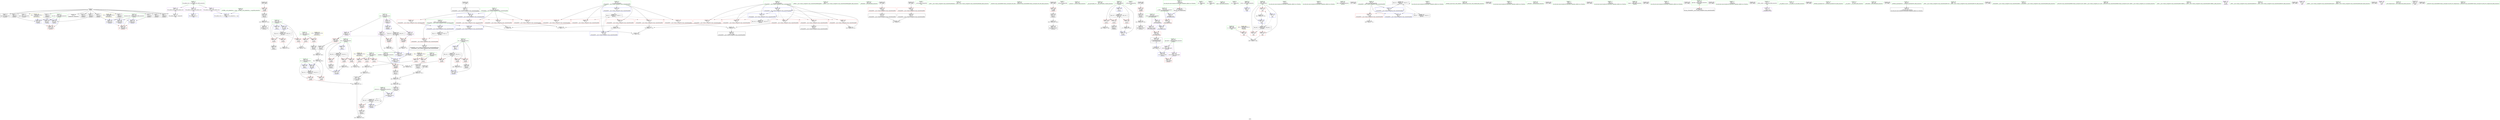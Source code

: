 digraph "SVFG" {
	label="SVFG";

	Node0x55d0d24e5df0 [shape=record,color=grey,label="{NodeID: 0\nNullPtr}"];
	Node0x55d0d24e5df0 -> Node0x55d0d250f800[style=solid];
	Node0x55d0d24e5df0 -> Node0x55d0d250f900[style=solid];
	Node0x55d0d24e5df0 -> Node0x55d0d250f9d0[style=solid];
	Node0x55d0d24e5df0 -> Node0x55d0d250faa0[style=solid];
	Node0x55d0d24e5df0 -> Node0x55d0d250fb70[style=solid];
	Node0x55d0d24e5df0 -> Node0x55d0d250fc40[style=solid];
	Node0x55d0d24e5df0 -> Node0x55d0d250fd10[style=solid];
	Node0x55d0d24e5df0 -> Node0x55d0d250fde0[style=solid];
	Node0x55d0d24e5df0 -> Node0x55d0d250feb0[style=solid];
	Node0x55d0d24e5df0 -> Node0x55d0d250ff80[style=solid];
	Node0x55d0d24e5df0 -> Node0x55d0d2510050[style=solid];
	Node0x55d0d24e5df0 -> Node0x55d0d2510120[style=solid];
	Node0x55d0d24e5df0 -> Node0x55d0d25163a0[style=solid];
	Node0x55d0d2551b60 [shape=record,color=black,label="{NodeID: 443\n199 = PHI()\n}"];
	Node0x55d0d2551b60 -> Node0x55d0d2515710[style=solid];
	Node0x55d0d25110c0 [shape=record,color=blue,label="{NodeID: 194\n147\<--211\ni4\<--inc15\n_Z5solvev\n}"];
	Node0x55d0d25110c0 -> Node0x55d0d252dea0[style=dashed];
	Node0x55d0d250e130 [shape=record,color=purple,label="{NodeID: 111\n436\<--16\nllvm.global_ctors_1\<--llvm.global_ctors\nGlob }"];
	Node0x55d0d250e130 -> Node0x55d0d25162a0[style=solid];
	Node0x55d0d250c400 [shape=record,color=green,label="{NodeID: 28\n58\<--59\n_ZNKSt7__cxx1112basic_stringIcSt11char_traitsIcESaIcEE6lengthEv\<--_ZNKSt7__cxx1112basic_stringIcSt11char_traitsIcESaIcEE6lengthEv_field_insensitive\n}"];
	Node0x55d0d251ee00 [shape=record,color=grey,label="{NodeID: 305\n238 = Binary(235, 237, )\n}"];
	Node0x55d0d251ee00 -> Node0x55d0d251ec80[style=solid];
	Node0x55d0d25142c0 [shape=record,color=red,label="{NodeID: 139\n194\<--131\n\<--k\n_Z5solvev\n}"];
	Node0x55d0d25142c0 -> Node0x55d0d2520600[style=solid];
	Node0x55d0d250ecf0 [shape=record,color=green,label="{NodeID: 56\n331\<--332\n_ZNSolsEd\<--_ZNSolsEd_field_insensitive\n}"];
	Node0x55d0d2515980 [shape=record,color=red,label="{NodeID: 167\n257\<--256\n\<--arrayidx39\n_Z5solvev\n}"];
	Node0x55d0d2515980 -> Node0x55d0d2520a80[style=solid];
	Node0x55d0d2510560 [shape=record,color=black,label="{NodeID: 84\n90\<--89\nconv7\<--\n_Z5checkNSt7__cxx1112basic_stringIcSt11char_traitsIcESaIcEEE\n}"];
	Node0x55d0d2510560 -> Node0x55d0d2520c00[style=solid];
	Node0x55d0d24e6790 [shape=record,color=green,label="{NodeID: 1\n7\<--1\n__dso_handle\<--dummyObj\nGlob }"];
	Node0x55d0d2551c90 [shape=record,color=black,label="{NodeID: 444\n225 = PHI(45, )\n}"];
	Node0x55d0d2551c90 -> Node0x55d0d2511330[style=solid];
	Node0x55d0d2511190 [shape=record,color=blue,label="{NodeID: 195\n143\<--215\nexn.slot\<--\n_Z5solvev\n}"];
	Node0x55d0d2511190 -> Node0x55d0d2514ae0[style=dashed];
	Node0x55d0d250e230 [shape=record,color=purple,label="{NodeID: 112\n437\<--16\nllvm.global_ctors_2\<--llvm.global_ctors\nGlob }"];
	Node0x55d0d250e230 -> Node0x55d0d25163a0[style=solid];
	Node0x55d0d250c500 [shape=record,color=green,label="{NodeID: 29\n87\<--88\n_ZNSt7__cxx1112basic_stringIcSt11char_traitsIcESaIcEEixEm\<--_ZNSt7__cxx1112basic_stringIcSt11char_traitsIcESaIcEEixEm_field_insensitive\n}"];
	Node0x55d0d251ef80 [shape=record,color=grey,label="{NodeID: 306\n235 = Binary(231, 232, )\n}"];
	Node0x55d0d251ef80 -> Node0x55d0d251ee00[style=solid];
	Node0x55d0d2514390 [shape=record,color=red,label="{NodeID: 140\n298\<--131\n\<--k\n_Z5solvev\n}"];
	Node0x55d0d2514390 -> Node0x55d0d250d9b0[style=solid];
	Node0x55d0d250edf0 [shape=record,color=green,label="{NodeID: 57\n335\<--336\n_ZStlsISt11char_traitsIcEERSt13basic_ostreamIcT_ES5_PKc\<--_ZStlsISt11char_traitsIcEERSt13basic_ostreamIcT_ES5_PKc_field_insensitive\n}"];
	Node0x55d0d2515a50 [shape=record,color=red,label="{NodeID: 168\n291\<--290\n\<--call50\n_Z5solvev\n}"];
	Node0x55d0d2515a50 -> Node0x55d0d250d740[style=solid];
	Node0x55d0d2510630 [shape=record,color=black,label="{NodeID: 85\n94\<--93\nconv9\<--add8\n_Z5checkNSt7__cxx1112basic_stringIcSt11char_traitsIcESaIcEEE\n}"];
	Node0x55d0d24e6460 [shape=record,color=green,label="{NodeID: 2\n8\<--1\n_ZSt3cin\<--dummyObj\nGlob }"];
	Node0x55d0d2551e60 [shape=record,color=black,label="{NodeID: 445\n232 = PHI()\n}"];
	Node0x55d0d2551e60 -> Node0x55d0d251ef80[style=solid];
	Node0x55d0d2511260 [shape=record,color=blue,label="{NodeID: 196\n145\<--217\nehselector.slot\<--\n_Z5solvev\n}"];
	Node0x55d0d2511260 -> Node0x55d0d2514bb0[style=dashed];
	Node0x55d0d250e330 [shape=record,color=purple,label="{NodeID: 113\n173\<--137\narrayidx\<--cnt\n_Z5solvev\n}"];
	Node0x55d0d250e330 -> Node0x55d0d2516cc0[style=solid];
	Node0x55d0d250c600 [shape=record,color=green,label="{NodeID: 30\n128\<--129\n_Z5solvev\<--_Z5solvev_field_insensitive\n}"];
	Node0x55d0d251f100 [shape=record,color=grey,label="{NodeID: 307\n306 = Binary(305, 63, )\n}"];
	Node0x55d0d251f100 -> Node0x55d0d2511cf0[style=solid];
	Node0x55d0d2514460 [shape=record,color=red,label="{NodeID: 141\n246\<--133\n\<--l\n_Z5solvev\n}"];
	Node0x55d0d2514460 -> Node0x55d0d2520900[style=solid];
	Node0x55d0d250eef0 [shape=record,color=green,label="{NodeID: 58\n357\<--358\n__gxx_personality_v0\<--__gxx_personality_v0_field_insensitive\n}"];
	Node0x55d0d252caa0 [shape=record,color=black,label="{NodeID: 335\nMR_18V_3 = PHI(MR_18V_4, MR_18V_2, )\npts\{140 \}\n}"];
	Node0x55d0d252caa0 -> Node0x55d0d2514870[style=dashed];
	Node0x55d0d252caa0 -> Node0x55d0d2514940[style=dashed];
	Node0x55d0d252caa0 -> Node0x55d0d2514a10[style=dashed];
	Node0x55d0d252caa0 -> Node0x55d0d2516d90[style=dashed];
	Node0x55d0d2515b20 [shape=record,color=red,label="{NodeID: 169\n296\<--295\n\<--arrayidx54\n_Z5solvev\n}"];
	Node0x55d0d2515b20 -> Node0x55d0d250d8e0[style=solid];
	Node0x55d0d2510700 [shape=record,color=black,label="{NodeID: 86\n97\<--96\nconv11\<--\n_Z5checkNSt7__cxx1112basic_stringIcSt11char_traitsIcESaIcEEE\n}"];
	Node0x55d0d2510700 -> Node0x55d0d2520c00[style=solid];
	Node0x55d0d24e64f0 [shape=record,color=green,label="{NodeID: 3\n9\<--1\n_ZSt4cout\<--dummyObj\nGlob }"];
	Node0x55d0d2551f30 [shape=record,color=black,label="{NodeID: 446\n251 = PHI()\n}"];
	Node0x55d0d2551f30 -> Node0x55d0d25158b0[style=solid];
	Node0x55d0d2511330 [shape=record,color=blue,label="{NodeID: 197\n151\<--225\nnakladka\<--call23\n_Z5solvev\n}"];
	Node0x55d0d2511330 -> Node0x55d0d2514ef0[style=dashed];
	Node0x55d0d250e400 [shape=record,color=purple,label="{NodeID: 114\n205\<--137\narrayidx12\<--cnt\n_Z5solvev\n}"];
	Node0x55d0d250e400 -> Node0x55d0d25157e0[style=solid];
	Node0x55d0d250e400 -> Node0x55d0d2510ff0[style=solid];
	Node0x55d0d250c700 [shape=record,color=green,label="{NodeID: 31\n131\<--132\nk\<--k_field_insensitive\n_Z5solvev\n}"];
	Node0x55d0d250c700 -> Node0x55d0d25142c0[style=solid];
	Node0x55d0d250c700 -> Node0x55d0d2514390[style=solid];
	Node0x55d0d251f280 [shape=record,color=grey,label="{NodeID: 308\n115 = Binary(114, 63, )\n}"];
	Node0x55d0d251f280 -> Node0x55d0d2516a50[style=solid];
	Node0x55d0d2514530 [shape=record,color=red,label="{NodeID: 142\n285\<--133\n\<--l\n_Z5solvev\n}"];
	Node0x55d0d2514530 -> Node0x55d0d2520480[style=solid];
	Node0x55d0d250eff0 [shape=record,color=green,label="{NodeID: 59\n373\<--374\nretval\<--retval_field_insensitive\n_ZSt12setprecisioni\n}"];
	Node0x55d0d250eff0 -> Node0x55d0d2513280[style=solid];
	Node0x55d0d250eff0 -> Node0x55d0d2513350[style=solid];
	Node0x55d0d2515bf0 [shape=record,color=red,label="{NodeID: 170\n316\<--315\n\<--coerce.dive64\n_Z5solvev\n}"];
	Node0x55d0d25107d0 [shape=record,color=black,label="{NodeID: 87\n45\<--121\n_Z5checkNSt7__cxx1112basic_stringIcSt11char_traitsIcESaIcEEE_ret\<--\n_Z5checkNSt7__cxx1112basic_stringIcSt11char_traitsIcESaIcEEE\n|{<s0>15}}"];
	Node0x55d0d25107d0:s0 -> Node0x55d0d2551c90[style=solid,color=blue];
	Node0x55d0d24e6580 [shape=record,color=green,label="{NodeID: 4\n10\<--1\n.str\<--dummyObj\nGlob }"];
	Node0x55d0d2552000 [shape=record,color=black,label="{NodeID: 447\n309 = PHI(371, )\n}"];
	Node0x55d0d2552000 -> Node0x55d0d2511dc0[style=solid];
	Node0x55d0d2511400 [shape=record,color=blue,label="{NodeID: 198\n155\<--241\nzmieszcze\<--conv28\n_Z5solvev\n}"];
	Node0x55d0d2511400 -> Node0x55d0d252d4a0[style=dashed];
	Node0x55d0d2512f40 [shape=record,color=purple,label="{NodeID: 115\n256\<--137\narrayidx39\<--cnt\n_Z5solvev\n}"];
	Node0x55d0d2512f40 -> Node0x55d0d2515980[style=solid];
	Node0x55d0d250c7d0 [shape=record,color=green,label="{NodeID: 32\n133\<--134\nl\<--l_field_insensitive\n_Z5solvev\n}"];
	Node0x55d0d250c7d0 -> Node0x55d0d2514460[style=solid];
	Node0x55d0d250c7d0 -> Node0x55d0d2514530[style=solid];
	Node0x55d0d250c7d0 -> Node0x55d0d2514600[style=solid];
	Node0x55d0d251f400 [shape=record,color=grey,label="{NodeID: 309\n207 = Binary(206, 63, )\n}"];
	Node0x55d0d251f400 -> Node0x55d0d2510ff0[style=solid];
	Node0x55d0d2514600 [shape=record,color=red,label="{NodeID: 143\n324\<--133\n\<--l\n_Z5solvev\n}"];
	Node0x55d0d2514600 -> Node0x55d0d251fb80[style=solid];
	Node0x55d0d250f0c0 [shape=record,color=green,label="{NodeID: 60\n375\<--376\n__n.addr\<--__n.addr_field_insensitive\n_ZSt12setprecisioni\n}"];
	Node0x55d0d250f0c0 -> Node0x55d0d2515cc0[style=solid];
	Node0x55d0d250f0c0 -> Node0x55d0d2511e90[style=solid];
	Node0x55d0d252d4a0 [shape=record,color=black,label="{NodeID: 337\nMR_28V_3 = PHI(MR_28V_5, MR_28V_2, )\npts\{156 \}\n}"];
	Node0x55d0d252d4a0 -> Node0x55d0d2514fc0[style=dashed];
	Node0x55d0d252d4a0 -> Node0x55d0d25115a0[style=dashed];
	Node0x55d0d252d4a0 -> Node0x55d0d252d4a0[style=dashed];
	Node0x55d0d2515cc0 [shape=record,color=red,label="{NodeID: 171\n379\<--375\n\<--__n.addr\n_ZSt12setprecisioni\n}"];
	Node0x55d0d2515cc0 -> Node0x55d0d2518eb0[style=solid];
	Node0x55d0d25108a0 [shape=record,color=black,label="{NodeID: 88\n172\<--171\nidxprom\<--\n_Z5solvev\n}"];
	Node0x55d0d24fd4f0 [shape=record,color=green,label="{NodeID: 5\n12\<--1\n.str.1\<--dummyObj\nGlob }"];
	Node0x55d0d25114d0 [shape=record,color=blue,label="{NodeID: 199\n157\<--70\ni29\<--\n_Z5solvev\n}"];
	Node0x55d0d25114d0 -> Node0x55d0d252d9a0[style=dashed];
	Node0x55d0d2513010 [shape=record,color=purple,label="{NodeID: 116\n295\<--137\narrayidx54\<--cnt\n_Z5solvev\n}"];
	Node0x55d0d2513010 -> Node0x55d0d2515b20[style=solid];
	Node0x55d0d250c8a0 [shape=record,color=green,label="{NodeID: 33\n135\<--136\ns\<--s_field_insensitive\n_Z5solvev\n}"];
	Node0x55d0d250c8a0 -> Node0x55d0d25146d0[style=solid];
	Node0x55d0d250c8a0 -> Node0x55d0d25147a0[style=solid];
	Node0x55d0d251f580 [shape=record,color=grey,label="{NodeID: 310\n211 = Binary(210, 63, )\n}"];
	Node0x55d0d251f580 -> Node0x55d0d25110c0[style=solid];
	Node0x55d0d25146d0 [shape=record,color=red,label="{NodeID: 144\n230\<--135\n\<--s\n_Z5solvev\n}"];
	Node0x55d0d25146d0 -> Node0x55d0d2510be0[style=solid];
	Node0x55d0d250f190 [shape=record,color=green,label="{NodeID: 61\n390\<--391\nmain\<--main_field_insensitive\n}"];
	Node0x55d0d252d9a0 [shape=record,color=black,label="{NodeID: 338\nMR_30V_3 = PHI(MR_30V_4, MR_30V_2, )\npts\{158 \}\n}"];
	Node0x55d0d252d9a0 -> Node0x55d0d2515090[style=dashed];
	Node0x55d0d252d9a0 -> Node0x55d0d2515160[style=dashed];
	Node0x55d0d252d9a0 -> Node0x55d0d2515230[style=dashed];
	Node0x55d0d252d9a0 -> Node0x55d0d25119b0[style=dashed];
	Node0x55d0d2515d90 [shape=record,color=red,label="{NodeID: 172\n382\<--381\n\<--coerce.dive\n_ZSt12setprecisioni\n}"];
	Node0x55d0d2515d90 -> Node0x55d0d250dc20[style=solid];
	Node0x55d0d2510970 [shape=record,color=black,label="{NodeID: 89\n198\<--197\nconv\<--\n_Z5solvev\n}"];
	Node0x55d0d24fd580 [shape=record,color=green,label="{NodeID: 6\n14\<--1\n.str.2\<--dummyObj\nGlob }"];
	Node0x55d0d25115a0 [shape=record,color=blue,label="{NodeID: 200\n155\<--70\nzmieszcze\<--\n_Z5solvev\n}"];
	Node0x55d0d25115a0 -> Node0x55d0d252d4a0[style=dashed];
	Node0x55d0d25130e0 [shape=record,color=purple,label="{NodeID: 117\n313\<--163\ncoerce.dive\<--agg.tmp61\n_Z5solvev\n}"];
	Node0x55d0d25130e0 -> Node0x55d0d2511dc0[style=solid];
	Node0x55d0d250c970 [shape=record,color=green,label="{NodeID: 34\n137\<--138\ncnt\<--cnt_field_insensitive\n_Z5solvev\n}"];
	Node0x55d0d250c970 -> Node0x55d0d250e330[style=solid];
	Node0x55d0d250c970 -> Node0x55d0d250e400[style=solid];
	Node0x55d0d250c970 -> Node0x55d0d2512f40[style=solid];
	Node0x55d0d250c970 -> Node0x55d0d2513010[style=solid];
	Node0x55d0d251f700 [shape=record,color=grey,label="{NodeID: 311\n104 = Binary(103, 63, )\n}"];
	Node0x55d0d251f700 -> Node0x55d0d25168b0[style=solid];
	Node0x55d0d25147a0 [shape=record,color=red,label="{NodeID: 145\n323\<--135\n\<--s\n_Z5solvev\n}"];
	Node0x55d0d25147a0 -> Node0x55d0d251fb80[style=solid];
	Node0x55d0d250f290 [shape=record,color=green,label="{NodeID: 62\n393\<--394\nretval\<--retval_field_insensitive\nmain\n}"];
	Node0x55d0d250f290 -> Node0x55d0d2518f80[style=solid];
	Node0x55d0d252dea0 [shape=record,color=black,label="{NodeID: 339\nMR_24V_3 = PHI(MR_24V_4, MR_24V_2, )\npts\{148 \}\n}"];
	Node0x55d0d252dea0 -> Node0x55d0d2514c80[style=dashed];
	Node0x55d0d252dea0 -> Node0x55d0d2514d50[style=dashed];
	Node0x55d0d252dea0 -> Node0x55d0d2514e20[style=dashed];
	Node0x55d0d252dea0 -> Node0x55d0d25110c0[style=dashed];
	Node0x55d0d2515e60 [shape=record,color=red,label="{NodeID: 173\n408\<--395\n\<--t\nmain\n}"];
	Node0x55d0d2515e60 -> Node0x55d0d2520f00[style=solid];
	Node0x55d0d2510a40 [shape=record,color=black,label="{NodeID: 90\n201\<--200\nconv10\<--\n_Z5solvev\n}"];
	Node0x55d0d2510a40 -> Node0x55d0d251e980[style=solid];
	Node0x55d0d24fd610 [shape=record,color=green,label="{NodeID: 7\n17\<--1\n\<--dummyObj\nCan only get source location for instruction, argument, global var or function.}"];
	Node0x55d0d2511670 [shape=record,color=blue,label="{NodeID: 201\n143\<--263\nexn.slot\<--\n_Z5solvev\n}"];
	Node0x55d0d2511670 -> Node0x55d0d2514ae0[style=dashed];
	Node0x55d0d25131b0 [shape=record,color=purple,label="{NodeID: 118\n315\<--163\ncoerce.dive64\<--agg.tmp61\n_Z5solvev\n}"];
	Node0x55d0d25131b0 -> Node0x55d0d2515bf0[style=solid];
	Node0x55d0d250ca40 [shape=record,color=green,label="{NodeID: 35\n139\<--140\ni\<--i_field_insensitive\n_Z5solvev\n}"];
	Node0x55d0d250ca40 -> Node0x55d0d2514870[style=solid];
	Node0x55d0d250ca40 -> Node0x55d0d2514940[style=solid];
	Node0x55d0d250ca40 -> Node0x55d0d2514a10[style=solid];
	Node0x55d0d250ca40 -> Node0x55d0d2516bf0[style=solid];
	Node0x55d0d250ca40 -> Node0x55d0d2516d90[style=solid];
	Node0x55d0d251f880 [shape=record,color=grey,label="{NodeID: 312\n328 = Binary(322, 327, )\n}"];
	Node0x55d0d251f880 -> Node0x55d0d251fa00[style=solid];
	Node0x55d0d2514870 [shape=record,color=red,label="{NodeID: 146\n167\<--139\n\<--i\n_Z5solvev\n}"];
	Node0x55d0d2514870 -> Node0x55d0d2521200[style=solid];
	Node0x55d0d250f360 [shape=record,color=green,label="{NodeID: 63\n395\<--396\nt\<--t_field_insensitive\nmain\n}"];
	Node0x55d0d250f360 -> Node0x55d0d2515e60[style=solid];
	Node0x55d0d254f460 [shape=record,color=black,label="{NodeID: 423\n372 = PHI(310, )\n0th arg _ZSt12setprecisioni }"];
	Node0x55d0d254f460 -> Node0x55d0d2511e90[style=solid];
	Node0x55d0d252e3a0 [shape=record,color=black,label="{NodeID: 340\nMR_36V_4 = PHI(MR_36V_5, MR_36V_2, )\npts\{1380000 \}\n}"];
	Node0x55d0d252e3a0 -> Node0x55d0d25157e0[style=dashed];
	Node0x55d0d252e3a0 -> Node0x55d0d2515980[style=dashed];
	Node0x55d0d252e3a0 -> Node0x55d0d2515b20[style=dashed];
	Node0x55d0d252e3a0 -> Node0x55d0d2510ff0[style=dashed];
	Node0x55d0d2515f30 [shape=record,color=red,label="{NodeID: 174\n407\<--397\n\<--i\nmain\n}"];
	Node0x55d0d2515f30 -> Node0x55d0d2520f00[style=solid];
	Node0x55d0d2510b10 [shape=record,color=black,label="{NodeID: 91\n204\<--202\nidxprom11\<--sub\n_Z5solvev\n}"];
	Node0x55d0d24fc620 [shape=record,color=green,label="{NodeID: 8\n63\<--1\n\<--dummyObj\nCan only get source location for instruction, argument, global var or function.}"];
	Node0x55d0d2511740 [shape=record,color=blue,label="{NodeID: 202\n145\<--265\nehselector.slot\<--\n_Z5solvev\n}"];
	Node0x55d0d2511740 -> Node0x55d0d2514bb0[style=dashed];
	Node0x55d0d2513280 [shape=record,color=purple,label="{NodeID: 119\n378\<--373\n_M_n\<--retval\n_ZSt12setprecisioni\n}"];
	Node0x55d0d2513280 -> Node0x55d0d2518eb0[style=solid];
	Node0x55d0d250cb10 [shape=record,color=green,label="{NodeID: 36\n141\<--142\nkeys\<--keys_field_insensitive\n_Z5solvev\n}"];
	Node0x55d0d252f340 [shape=record,color=yellow,style=double,label="{NodeID: 396\n46V_1 = ENCHI(MR_46V_0)\npts\{396 \}\nFun[main]}"];
	Node0x55d0d252f340 -> Node0x55d0d2515e60[style=dashed];
	Node0x55d0d251fa00 [shape=record,color=grey,label="{NodeID: 313\n329 = Binary(321, 328, )\n}"];
	Node0x55d0d2514940 [shape=record,color=red,label="{NodeID: 147\n171\<--139\n\<--i\n_Z5solvev\n}"];
	Node0x55d0d2514940 -> Node0x55d0d25108a0[style=solid];
	Node0x55d0d250f430 [shape=record,color=green,label="{NodeID: 64\n397\<--398\ni\<--i_field_insensitive\nmain\n}"];
	Node0x55d0d250f430 -> Node0x55d0d2515f30[style=solid];
	Node0x55d0d250f430 -> Node0x55d0d2516000[style=solid];
	Node0x55d0d250f430 -> Node0x55d0d25160d0[style=solid];
	Node0x55d0d250f430 -> Node0x55d0d2519050[style=solid];
	Node0x55d0d250f430 -> Node0x55d0d2519120[style=solid];
	Node0x55d0d254ea50 [shape=record,color=black,label="{NodeID: 424\n317 = PHI()\n}"];
	Node0x55d0d252e8a0 [shape=record,color=black,label="{NodeID: 341\nMR_8V_6 = PHI(MR_8V_5, MR_8V_4, )\npts\{54 \}\n}"];
	Node0x55d0d252e8a0 -> Node0x55d0d2513c40[style=dashed];
	Node0x55d0d252e8a0 -> Node0x55d0d2516640[style=dashed];
	Node0x55d0d252e8a0 -> Node0x55d0d25167e0[style=dashed];
	Node0x55d0d252e8a0 -> Node0x55d0d252b6a0[style=dashed];
	Node0x55d0d252e8a0 -> Node0x55d0d252e8a0[style=dashed];
	Node0x55d0d2516000 [shape=record,color=red,label="{NodeID: 175\n413\<--397\n\<--i\nmain\n}"];
	Node0x55d0d2510be0 [shape=record,color=black,label="{NodeID: 92\n231\<--230\nconv24\<--\n_Z5solvev\n}"];
	Node0x55d0d2510be0 -> Node0x55d0d251ef80[style=solid];
	Node0x55d0d24fc6b0 [shape=record,color=green,label="{NodeID: 9\n70\<--1\n\<--dummyObj\nCan only get source location for instruction, argument, global var or function.}"];
	Node0x55d0d2511810 [shape=record,color=blue,label="{NodeID: 203\n143\<--269\nexn.slot\<--\n_Z5solvev\n}"];
	Node0x55d0d2511810 -> Node0x55d0d2514ae0[style=dashed];
	Node0x55d0d2513350 [shape=record,color=purple,label="{NodeID: 120\n381\<--373\ncoerce.dive\<--retval\n_ZSt12setprecisioni\n}"];
	Node0x55d0d2513350 -> Node0x55d0d2515d90[style=solid];
	Node0x55d0d250cbe0 [shape=record,color=green,label="{NodeID: 37\n143\<--144\nexn.slot\<--exn.slot_field_insensitive\n_Z5solvev\n}"];
	Node0x55d0d250cbe0 -> Node0x55d0d2514ae0[style=solid];
	Node0x55d0d250cbe0 -> Node0x55d0d2511190[style=solid];
	Node0x55d0d250cbe0 -> Node0x55d0d2511670[style=solid];
	Node0x55d0d250cbe0 -> Node0x55d0d2511810[style=solid];
	Node0x55d0d251fb80 [shape=record,color=grey,label="{NodeID: 314\n325 = Binary(323, 324, )\n}"];
	Node0x55d0d251fb80 -> Node0x55d0d251fd00[style=solid];
	Node0x55d0d2514a10 [shape=record,color=red,label="{NodeID: 148\n176\<--139\n\<--i\n_Z5solvev\n}"];
	Node0x55d0d2514a10 -> Node0x55d0d2512d30[style=solid];
	Node0x55d0d250f500 [shape=record,color=green,label="{NodeID: 65\n402\<--403\n_ZNSt8ios_base15sync_with_stdioEb\<--_ZNSt8ios_base15sync_with_stdioEb_field_insensitive\n}"];
	Node0x55d0d254df20 [shape=record,color=black,label="{NodeID: 425\n330 = PHI()\n}"];
	Node0x55d0d25160d0 [shape=record,color=red,label="{NodeID: 176\n421\<--397\n\<--i\nmain\n}"];
	Node0x55d0d25160d0 -> Node0x55d0d251e800[style=solid];
	Node0x55d0d2510cb0 [shape=record,color=black,label="{NodeID: 93\n237\<--236\nconv27\<--\n_Z5solvev\n}"];
	Node0x55d0d2510cb0 -> Node0x55d0d251ee00[style=solid];
	Node0x55d0d24fc740 [shape=record,color=green,label="{NodeID: 10\n169\<--1\n\<--dummyObj\nCan only get source location for instruction, argument, global var or function.}"];
	Node0x55d0d2537da0 [shape=record,color=black,label="{NodeID: 370\nMR_6V_3 = PHI(MR_6V_4, MR_6V_2, )\npts\{52 \}\n}"];
	Node0x55d0d2537da0 -> Node0x55d0d2513830[style=dashed];
	Node0x55d0d2537da0 -> Node0x55d0d2513900[style=dashed];
	Node0x55d0d2537da0 -> Node0x55d0d25139d0[style=dashed];
	Node0x55d0d2537da0 -> Node0x55d0d2513aa0[style=dashed];
	Node0x55d0d2537da0 -> Node0x55d0d2513b70[style=dashed];
	Node0x55d0d2537da0 -> Node0x55d0d2516a50[style=dashed];
	Node0x55d0d25118e0 [shape=record,color=blue,label="{NodeID: 204\n145\<--271\nehselector.slot\<--\n_Z5solvev\n}"];
	Node0x55d0d25118e0 -> Node0x55d0d2514bb0[style=dashed];
	Node0x55d0d2513420 [shape=record,color=red,label="{NodeID: 121\n121\<--47\n\<--retval\n_Z5checkNSt7__cxx1112basic_stringIcSt11char_traitsIcESaIcEEE\n}"];
	Node0x55d0d2513420 -> Node0x55d0d25107d0[style=solid];
	Node0x55d0d250ccb0 [shape=record,color=green,label="{NodeID: 38\n145\<--146\nehselector.slot\<--ehselector.slot_field_insensitive\n_Z5solvev\n}"];
	Node0x55d0d250ccb0 -> Node0x55d0d2514bb0[style=solid];
	Node0x55d0d250ccb0 -> Node0x55d0d2511260[style=solid];
	Node0x55d0d250ccb0 -> Node0x55d0d2511740[style=solid];
	Node0x55d0d250ccb0 -> Node0x55d0d25118e0[style=solid];
	Node0x55d0d251fd00 [shape=record,color=grey,label="{NodeID: 315\n326 = Binary(325, 63, )\n}"];
	Node0x55d0d251fd00 -> Node0x55d0d250db50[style=solid];
	Node0x55d0d2514ae0 [shape=record,color=red,label="{NodeID: 149\n344\<--143\nexn\<--exn.slot\n_Z5solvev\n}"];
	Node0x55d0d250f600 [shape=record,color=green,label="{NodeID: 66\n415\<--416\n_ZNSolsEi\<--_ZNSolsEi_field_insensitive\n}"];
	Node0x55d0d254dff0 [shape=record,color=black,label="{NodeID: 426\n334 = PHI()\n}"];
	Node0x55d0d25161a0 [shape=record,color=blue,label="{NodeID: 177\n435\<--17\nllvm.global_ctors_0\<--\nGlob }"];
	Node0x55d0d2510d80 [shape=record,color=black,label="{NodeID: 94\n241\<--239\nconv28\<--add\n_Z5solvev\n}"];
	Node0x55d0d2510d80 -> Node0x55d0d2511400[style=solid];
	Node0x55d0d24fc7d0 [shape=record,color=green,label="{NodeID: 11\n203\<--1\n\<--dummyObj\nCan only get source location for instruction, argument, global var or function.}"];
	Node0x55d0d25119b0 [shape=record,color=blue,label="{NodeID: 205\n157\<--277\ni29\<--inc42\n_Z5solvev\n}"];
	Node0x55d0d25119b0 -> Node0x55d0d252d9a0[style=dashed];
	Node0x55d0d25134f0 [shape=record,color=red,label="{NodeID: 122\n66\<--49\n\<--n\n_Z5checkNSt7__cxx1112basic_stringIcSt11char_traitsIcESaIcEEE\n}"];
	Node0x55d0d25134f0 -> Node0x55d0d2521080[style=solid];
	Node0x55d0d250cd80 [shape=record,color=green,label="{NodeID: 39\n147\<--148\ni4\<--i4_field_insensitive\n_Z5solvev\n}"];
	Node0x55d0d250cd80 -> Node0x55d0d2514c80[style=solid];
	Node0x55d0d250cd80 -> Node0x55d0d2514d50[style=solid];
	Node0x55d0d250cd80 -> Node0x55d0d2514e20[style=solid];
	Node0x55d0d250cd80 -> Node0x55d0d2510f20[style=solid];
	Node0x55d0d250cd80 -> Node0x55d0d25110c0[style=solid];
	Node0x55d0d251fe80 [shape=record,color=grey,label="{NodeID: 316\n302 = Binary(301, 300, )\n}"];
	Node0x55d0d251fe80 -> Node0x55d0d2511c20[style=solid];
	Node0x55d0d2514bb0 [shape=record,color=red,label="{NodeID: 150\n345\<--145\nsel\<--ehselector.slot\n_Z5solvev\n}"];
	Node0x55d0d250f700 [shape=record,color=green,label="{NodeID: 67\n18\<--431\n_GLOBAL__sub_I_gregorinio_1_1.cpp\<--_GLOBAL__sub_I_gregorinio_1_1.cpp_field_insensitive\n}"];
	Node0x55d0d250f700 -> Node0x55d0d25162a0[style=solid];
	Node0x55d0d254e0c0 [shape=record,color=black,label="{NodeID: 427\n400 = PHI()\n}"];
	Node0x55d0d25162a0 [shape=record,color=blue,label="{NodeID: 178\n436\<--18\nllvm.global_ctors_1\<--_GLOBAL__sub_I_gregorinio_1_1.cpp\nGlob }"];
	Node0x55d0d2510e50 [shape=record,color=black,label="{NodeID: 95\n250\<--249\nconv33\<--\n_Z5solvev\n}"];
	Node0x55d0d24fc860 [shape=record,color=green,label="{NodeID: 12\n240\<--1\n\<--dummyObj\nCan only get source location for instruction, argument, global var or function.}"];
	Node0x55d0d2511a80 [shape=record,color=blue,label="{NodeID: 206\n159\<--281\nexi\<--\n_Z5solvev\n}"];
	Node0x55d0d2511a80 -> Node0x55d0d2538ca0[style=dashed];
	Node0x55d0d25135c0 [shape=record,color=red,label="{NodeID: 123\n74\<--49\n\<--n\n_Z5checkNSt7__cxx1112basic_stringIcSt11char_traitsIcESaIcEEE\n}"];
	Node0x55d0d25135c0 -> Node0x55d0d2520300[style=solid];
	Node0x55d0d250ce50 [shape=record,color=green,label="{NodeID: 40\n149\<--150\ntarget\<--target_field_insensitive\n_Z5solvev\n}"];
	Node0x55d0d2520000 [shape=record,color=grey,label="{NodeID: 317\n300 = Binary(297, 299, )\n}"];
	Node0x55d0d2520000 -> Node0x55d0d251fe80[style=solid];
	Node0x55d0d2514c80 [shape=record,color=red,label="{NodeID: 151\n193\<--147\n\<--i4\n_Z5solvev\n}"];
	Node0x55d0d2514c80 -> Node0x55d0d2520600[style=solid];
	Node0x55d0d250f800 [shape=record,color=black,label="{NodeID: 68\n2\<--3\ndummyVal\<--dummyVal\n}"];
	Node0x55d0d254e190 [shape=record,color=black,label="{NodeID: 428\n404 = PHI()\n}"];
	Node0x55d0d25163a0 [shape=record,color=blue, style = dotted,label="{NodeID: 179\n437\<--3\nllvm.global_ctors_2\<--dummyVal\nGlob }"];
	Node0x55d0d250d4d0 [shape=record,color=black,label="{NodeID: 96\n253\<--252\nconv36\<--\n_Z5solvev\n}"];
	Node0x55d0d250d4d0 -> Node0x55d0d251e680[style=solid];
	Node0x55d0d24fd0f0 [shape=record,color=green,label="{NodeID: 13\n281\<--1\n\<--dummyObj\nCan only get source location for instruction, argument, global var or function.}"];
	Node0x55d0d2538ca0 [shape=record,color=black,label="{NodeID: 373\nMR_32V_3 = PHI(MR_32V_4, MR_32V_2, )\npts\{160 \}\n}"];
	Node0x55d0d2538ca0 -> Node0x55d0d2515300[style=dashed];
	Node0x55d0d2538ca0 -> Node0x55d0d25153d0[style=dashed];
	Node0x55d0d2538ca0 -> Node0x55d0d2511c20[style=dashed];
	Node0x55d0d2511b50 [shape=record,color=blue,label="{NodeID: 207\n161\<--70\ni44\<--\n_Z5solvev\n}"];
	Node0x55d0d2511b50 -> Node0x55d0d25391a0[style=dashed];
	Node0x55d0d2513690 [shape=record,color=red,label="{NodeID: 124\n80\<--49\n\<--n\n_Z5checkNSt7__cxx1112basic_stringIcSt11char_traitsIcESaIcEEE\n}"];
	Node0x55d0d2513690 -> Node0x55d0d2520780[style=solid];
	Node0x55d0d250cf20 [shape=record,color=green,label="{NodeID: 41\n151\<--152\nnakladka\<--nakladka_field_insensitive\n_Z5solvev\n}"];
	Node0x55d0d250cf20 -> Node0x55d0d2514ef0[style=solid];
	Node0x55d0d250cf20 -> Node0x55d0d2511330[style=solid];
	Node0x55d0d2520180 [shape=record,color=grey,label="{NodeID: 318\n293 = Binary(292, 203, )\n}"];
	Node0x55d0d2520180 -> Node0x55d0d250d810[style=solid];
	Node0x55d0d2514d50 [shape=record,color=red,label="{NodeID: 152\n197\<--147\n\<--i4\n_Z5solvev\n}"];
	Node0x55d0d2514d50 -> Node0x55d0d2510970[style=solid];
	Node0x55d0d250f900 [shape=record,color=black,label="{NodeID: 69\n214\<--3\n\<--dummyVal\n_Z5solvev\n}"];
	Node0x55d0d254e260 [shape=record,color=black,label="{NodeID: 429\n412 = PHI()\n}"];
	Node0x55d0d25164a0 [shape=record,color=blue,label="{NodeID: 180\n49\<--60\nn\<--conv\n_Z5checkNSt7__cxx1112basic_stringIcSt11char_traitsIcESaIcEEE\n}"];
	Node0x55d0d25164a0 -> Node0x55d0d25134f0[style=dashed];
	Node0x55d0d25164a0 -> Node0x55d0d25135c0[style=dashed];
	Node0x55d0d25164a0 -> Node0x55d0d2513690[style=dashed];
	Node0x55d0d25164a0 -> Node0x55d0d2513760[style=dashed];
	Node0x55d0d250d5a0 [shape=record,color=black,label="{NodeID: 97\n255\<--254\nidxprom38\<--sub37\n_Z5solvev\n}"];
	Node0x55d0d24fd1f0 [shape=record,color=green,label="{NodeID: 14\n310\<--1\n\<--dummyObj\nCan only get source location for instruction, argument, global var or function.|{<s0>21}}"];
	Node0x55d0d24fd1f0:s0 -> Node0x55d0d254f460[style=solid,color=red];
	Node0x55d0d25391a0 [shape=record,color=black,label="{NodeID: 374\nMR_34V_3 = PHI(MR_34V_4, MR_34V_2, )\npts\{162 \}\n}"];
	Node0x55d0d25391a0 -> Node0x55d0d25154a0[style=dashed];
	Node0x55d0d25391a0 -> Node0x55d0d2515570[style=dashed];
	Node0x55d0d25391a0 -> Node0x55d0d2515640[style=dashed];
	Node0x55d0d25391a0 -> Node0x55d0d2511cf0[style=dashed];
	Node0x55d0d2511c20 [shape=record,color=blue,label="{NodeID: 208\n159\<--302\nexi\<--mul\n_Z5solvev\n}"];
	Node0x55d0d2511c20 -> Node0x55d0d2538ca0[style=dashed];
	Node0x55d0d2513760 [shape=record,color=red,label="{NodeID: 125\n118\<--49\n\<--n\n_Z5checkNSt7__cxx1112basic_stringIcSt11char_traitsIcESaIcEEE\n}"];
	Node0x55d0d2513760 -> Node0x55d0d2516b20[style=solid];
	Node0x55d0d250cff0 [shape=record,color=green,label="{NodeID: 42\n153\<--154\nagg.tmp\<--agg.tmp_field_insensitive\n_Z5solvev\n|{<s0>15}}"];
	Node0x55d0d250cff0:s0 -> Node0x55d0d25506d0[style=solid,color=red];
	Node0x55d0d2520300 [shape=record,color=grey,label="{NodeID: 319\n75 = cmp(73, 74, )\n}"];
	Node0x55d0d2514e20 [shape=record,color=red,label="{NodeID: 153\n210\<--147\n\<--i4\n_Z5solvev\n}"];
	Node0x55d0d2514e20 -> Node0x55d0d251f580[style=solid];
	Node0x55d0d250f9d0 [shape=record,color=black,label="{NodeID: 70\n215\<--3\n\<--dummyVal\n_Z5solvev\n}"];
	Node0x55d0d250f9d0 -> Node0x55d0d2511190[style=solid];
	Node0x55d0d254e3c0 [shape=record,color=black,label="{NodeID: 430\n414 = PHI()\n}"];
	Node0x55d0d2516570 [shape=record,color=blue,label="{NodeID: 181\n51\<--63\ni\<--\n_Z5checkNSt7__cxx1112basic_stringIcSt11char_traitsIcESaIcEEE\n}"];
	Node0x55d0d2516570 -> Node0x55d0d2537da0[style=dashed];
	Node0x55d0d250d670 [shape=record,color=black,label="{NodeID: 98\n289\<--288\nconv48\<--\n_Z5solvev\n}"];
	Node0x55d0d24fd2f0 [shape=record,color=green,label="{NodeID: 15\n401\<--1\n\<--dummyObj\nCan only get source location for instruction, argument, global var or function.}"];
	Node0x55d0d25396a0 [shape=record,color=yellow,style=double,label="{NodeID: 375\n12V_1 = ENCHI(MR_12V_0)\npts\{132 \}\nFun[_Z5solvev]}"];
	Node0x55d0d25396a0 -> Node0x55d0d25142c0[style=dashed];
	Node0x55d0d25396a0 -> Node0x55d0d2514390[style=dashed];
	Node0x55d0d2511cf0 [shape=record,color=blue,label="{NodeID: 209\n161\<--306\ni44\<--inc59\n_Z5solvev\n}"];
	Node0x55d0d2511cf0 -> Node0x55d0d25391a0[style=dashed];
	Node0x55d0d2513830 [shape=record,color=red,label="{NodeID: 126\n65\<--51\n\<--i\n_Z5checkNSt7__cxx1112basic_stringIcSt11char_traitsIcESaIcEEE\n}"];
	Node0x55d0d2513830 -> Node0x55d0d2521080[style=solid];
	Node0x55d0d250d0c0 [shape=record,color=green,label="{NodeID: 43\n155\<--156\nzmieszcze\<--zmieszcze_field_insensitive\n_Z5solvev\n}"];
	Node0x55d0d250d0c0 -> Node0x55d0d2514fc0[style=solid];
	Node0x55d0d250d0c0 -> Node0x55d0d2511400[style=solid];
	Node0x55d0d250d0c0 -> Node0x55d0d25115a0[style=solid];
	Node0x55d0d2520480 [shape=record,color=grey,label="{NodeID: 320\n286 = cmp(284, 285, )\n}"];
	Node0x55d0d2514ef0 [shape=record,color=red,label="{NodeID: 154\n236\<--151\n\<--nakladka\n_Z5solvev\n}"];
	Node0x55d0d2514ef0 -> Node0x55d0d2510cb0[style=solid];
	Node0x55d0d250faa0 [shape=record,color=black,label="{NodeID: 71\n217\<--3\n\<--dummyVal\n_Z5solvev\n}"];
	Node0x55d0d250faa0 -> Node0x55d0d2511260[style=solid];
	Node0x55d0d2550600 [shape=record,color=black,label="{NodeID: 431\n418 = PHI()\n}"];
	Node0x55d0d2530fa0 [shape=record,color=black,label="{NodeID: 348\nMR_48V_3 = PHI(MR_48V_4, MR_48V_2, )\npts\{398 \}\n}"];
	Node0x55d0d2530fa0 -> Node0x55d0d2515f30[style=dashed];
	Node0x55d0d2530fa0 -> Node0x55d0d2516000[style=dashed];
	Node0x55d0d2530fa0 -> Node0x55d0d25160d0[style=dashed];
	Node0x55d0d2530fa0 -> Node0x55d0d2519120[style=dashed];
	Node0x55d0d2516640 [shape=record,color=blue,label="{NodeID: 182\n53\<--70\nbad\<--\n_Z5checkNSt7__cxx1112basic_stringIcSt11char_traitsIcESaIcEEE\n}"];
	Node0x55d0d2516640 -> Node0x55d0d2513c40[style=dashed];
	Node0x55d0d2516640 -> Node0x55d0d2516640[style=dashed];
	Node0x55d0d2516640 -> Node0x55d0d25167e0[style=dashed];
	Node0x55d0d2516640 -> Node0x55d0d252b6a0[style=dashed];
	Node0x55d0d2516640 -> Node0x55d0d252e8a0[style=dashed];
	Node0x55d0d250d740 [shape=record,color=black,label="{NodeID: 99\n292\<--291\nconv51\<--\n_Z5solvev\n}"];
	Node0x55d0d250d740 -> Node0x55d0d2520180[style=solid];
	Node0x55d0d24fcd10 [shape=record,color=green,label="{NodeID: 16\n4\<--6\n_ZStL8__ioinit\<--_ZStL8__ioinit_field_insensitive\nGlob }"];
	Node0x55d0d24fcd10 -> Node0x55d0d250dcf0[style=solid];
	Node0x55d0d253a1c0 [shape=record,color=yellow,style=double,label="{NodeID: 376\n14V_1 = ENCHI(MR_14V_0)\npts\{134 \}\nFun[_Z5solvev]}"];
	Node0x55d0d253a1c0 -> Node0x55d0d2514460[style=dashed];
	Node0x55d0d253a1c0 -> Node0x55d0d2514530[style=dashed];
	Node0x55d0d253a1c0 -> Node0x55d0d2514600[style=dashed];
	Node0x55d0d2511dc0 [shape=record,color=blue,label="{NodeID: 210\n313\<--309\ncoerce.dive\<--call63\n_Z5solvev\n}"];
	Node0x55d0d2511dc0 -> Node0x55d0d2515bf0[style=dashed];
	Node0x55d0d2513900 [shape=record,color=red,label="{NodeID: 127\n77\<--51\n\<--i\n_Z5checkNSt7__cxx1112basic_stringIcSt11char_traitsIcESaIcEEE\n}"];
	Node0x55d0d2513900 -> Node0x55d0d2512bb0[style=solid];
	Node0x55d0d250d190 [shape=record,color=green,label="{NodeID: 44\n157\<--158\ni29\<--i29_field_insensitive\n_Z5solvev\n}"];
	Node0x55d0d250d190 -> Node0x55d0d2515090[style=solid];
	Node0x55d0d250d190 -> Node0x55d0d2515160[style=solid];
	Node0x55d0d250d190 -> Node0x55d0d2515230[style=solid];
	Node0x55d0d250d190 -> Node0x55d0d25114d0[style=solid];
	Node0x55d0d250d190 -> Node0x55d0d25119b0[style=solid];
	Node0x55d0d2520600 [shape=record,color=grey,label="{NodeID: 321\n195 = cmp(193, 194, )\n}"];
	Node0x55d0d2514fc0 [shape=record,color=red,label="{NodeID: 155\n320\<--155\n\<--zmieszcze\n_Z5solvev\n}"];
	Node0x55d0d2514fc0 -> Node0x55d0d250da80[style=solid];
	Node0x55d0d250fb70 [shape=record,color=black,label="{NodeID: 72\n262\<--3\n\<--dummyVal\n_Z5solvev\n}"];
	Node0x55d0d25506d0 [shape=record,color=black,label="{NodeID: 432\n46 = PHI(153, )\n0th arg _Z5checkNSt7__cxx1112basic_stringIcSt11char_traitsIcESaIcEEE }"];
	Node0x55d0d2516710 [shape=record,color=blue,label="{NodeID: 183\n55\<--70\nj\<--\n_Z5checkNSt7__cxx1112basic_stringIcSt11char_traitsIcESaIcEEE\n}"];
	Node0x55d0d2516710 -> Node0x55d0d2513d10[style=dashed];
	Node0x55d0d2516710 -> Node0x55d0d2513de0[style=dashed];
	Node0x55d0d2516710 -> Node0x55d0d2513eb0[style=dashed];
	Node0x55d0d2516710 -> Node0x55d0d2513f80[style=dashed];
	Node0x55d0d2516710 -> Node0x55d0d2514050[style=dashed];
	Node0x55d0d2516710 -> Node0x55d0d2516710[style=dashed];
	Node0x55d0d2516710 -> Node0x55d0d25168b0[style=dashed];
	Node0x55d0d2516710 -> Node0x55d0d252bba0[style=dashed];
	Node0x55d0d250d810 [shape=record,color=black,label="{NodeID: 100\n294\<--293\nidxprom53\<--sub52\n_Z5solvev\n}"];
	Node0x55d0d24fce10 [shape=record,color=green,label="{NodeID: 17\n16\<--20\nllvm.global_ctors\<--llvm.global_ctors_field_insensitive\nGlob }"];
	Node0x55d0d24fce10 -> Node0x55d0d250e030[style=solid];
	Node0x55d0d24fce10 -> Node0x55d0d250e130[style=solid];
	Node0x55d0d24fce10 -> Node0x55d0d250e230[style=solid];
	Node0x55d0d253a2a0 [shape=record,color=yellow,style=double,label="{NodeID: 377\n16V_1 = ENCHI(MR_16V_0)\npts\{136 \}\nFun[_Z5solvev]}"];
	Node0x55d0d253a2a0 -> Node0x55d0d25146d0[style=dashed];
	Node0x55d0d253a2a0 -> Node0x55d0d25147a0[style=dashed];
	Node0x55d0d2511e90 [shape=record,color=blue,label="{NodeID: 211\n375\<--372\n__n.addr\<--__n\n_ZSt12setprecisioni\n}"];
	Node0x55d0d2511e90 -> Node0x55d0d2515cc0[style=dashed];
	Node0x55d0d25139d0 [shape=record,color=red,label="{NodeID: 128\n91\<--51\n\<--i\n_Z5checkNSt7__cxx1112basic_stringIcSt11char_traitsIcESaIcEEE\n}"];
	Node0x55d0d25139d0 -> Node0x55d0d251eb00[style=solid];
	Node0x55d0d250d260 [shape=record,color=green,label="{NodeID: 45\n159\<--160\nexi\<--exi_field_insensitive\n_Z5solvev\n}"];
	Node0x55d0d250d260 -> Node0x55d0d2515300[style=solid];
	Node0x55d0d250d260 -> Node0x55d0d25153d0[style=solid];
	Node0x55d0d250d260 -> Node0x55d0d2511a80[style=solid];
	Node0x55d0d250d260 -> Node0x55d0d2511c20[style=solid];
	Node0x55d0d2520780 [shape=record,color=grey,label="{NodeID: 322\n81 = cmp(79, 80, )\n}"];
	Node0x55d0d2515090 [shape=record,color=red,label="{NodeID: 156\n245\<--157\n\<--i29\n_Z5solvev\n}"];
	Node0x55d0d2515090 -> Node0x55d0d2520900[style=solid];
	Node0x55d0d250fc40 [shape=record,color=black,label="{NodeID: 73\n263\<--3\n\<--dummyVal\n_Z5solvev\n}"];
	Node0x55d0d250fc40 -> Node0x55d0d2511670[style=solid];
	Node0x55d0d2551130 [shape=record,color=black,label="{NodeID: 433\n86 = PHI()\n}"];
	Node0x55d0d2551130 -> Node0x55d0d2514120[style=solid];
	Node0x55d0d25167e0 [shape=record,color=blue,label="{NodeID: 184\n53\<--63\nbad\<--\n_Z5checkNSt7__cxx1112basic_stringIcSt11char_traitsIcESaIcEEE\n}"];
	Node0x55d0d25167e0 -> Node0x55d0d252e8a0[style=dashed];
	Node0x55d0d250d8e0 [shape=record,color=black,label="{NodeID: 101\n297\<--296\nconv55\<--\n_Z5solvev\n}"];
	Node0x55d0d250d8e0 -> Node0x55d0d2520000[style=solid];
	Node0x55d0d24fcf10 [shape=record,color=green,label="{NodeID: 18\n21\<--22\n__cxx_global_var_init\<--__cxx_global_var_init_field_insensitive\n}"];
	Node0x55d0d2518eb0 [shape=record,color=blue,label="{NodeID: 212\n378\<--379\n_M_n\<--\n_ZSt12setprecisioni\n}"];
	Node0x55d0d2518eb0 -> Node0x55d0d2515d90[style=dashed];
	Node0x55d0d2513aa0 [shape=record,color=red,label="{NodeID: 129\n110\<--51\n\<--i\n_Z5checkNSt7__cxx1112basic_stringIcSt11char_traitsIcESaIcEEE\n}"];
	Node0x55d0d2513aa0 -> Node0x55d0d2516980[style=solid];
	Node0x55d0d250d330 [shape=record,color=green,label="{NodeID: 46\n161\<--162\ni44\<--i44_field_insensitive\n_Z5solvev\n}"];
	Node0x55d0d250d330 -> Node0x55d0d25154a0[style=solid];
	Node0x55d0d250d330 -> Node0x55d0d2515570[style=solid];
	Node0x55d0d250d330 -> Node0x55d0d2515640[style=solid];
	Node0x55d0d250d330 -> Node0x55d0d2511b50[style=solid];
	Node0x55d0d250d330 -> Node0x55d0d2511cf0[style=solid];
	Node0x55d0d2520900 [shape=record,color=grey,label="{NodeID: 323\n247 = cmp(245, 246, )\n}"];
	Node0x55d0d2515160 [shape=record,color=red,label="{NodeID: 157\n249\<--157\n\<--i29\n_Z5solvev\n}"];
	Node0x55d0d2515160 -> Node0x55d0d2510e50[style=solid];
	Node0x55d0d250fd10 [shape=record,color=black,label="{NodeID: 74\n265\<--3\n\<--dummyVal\n_Z5solvev\n}"];
	Node0x55d0d250fd10 -> Node0x55d0d2511740[style=solid];
	Node0x55d0d2551290 [shape=record,color=black,label="{NodeID: 434\n188 = PHI()\n}"];
	Node0x55d0d25168b0 [shape=record,color=blue,label="{NodeID: 185\n55\<--104\nj\<--inc\n_Z5checkNSt7__cxx1112basic_stringIcSt11char_traitsIcESaIcEEE\n}"];
	Node0x55d0d25168b0 -> Node0x55d0d2513d10[style=dashed];
	Node0x55d0d25168b0 -> Node0x55d0d2513de0[style=dashed];
	Node0x55d0d25168b0 -> Node0x55d0d2513eb0[style=dashed];
	Node0x55d0d25168b0 -> Node0x55d0d2513f80[style=dashed];
	Node0x55d0d25168b0 -> Node0x55d0d2514050[style=dashed];
	Node0x55d0d25168b0 -> Node0x55d0d2516710[style=dashed];
	Node0x55d0d25168b0 -> Node0x55d0d25168b0[style=dashed];
	Node0x55d0d25168b0 -> Node0x55d0d252bba0[style=dashed];
	Node0x55d0d250d9b0 [shape=record,color=black,label="{NodeID: 102\n299\<--298\nconv56\<--\n_Z5solvev\n}"];
	Node0x55d0d250d9b0 -> Node0x55d0d2520000[style=solid];
	Node0x55d0d250bd00 [shape=record,color=green,label="{NodeID: 19\n25\<--26\n_ZNSt8ios_base4InitC1Ev\<--_ZNSt8ios_base4InitC1Ev_field_insensitive\n}"];
	Node0x55d0d253a460 [shape=record,color=yellow,style=double,label="{NodeID: 379\n20V_1 = ENCHI(MR_20V_0)\npts\{144 \}\nFun[_Z5solvev]}"];
	Node0x55d0d253a460 -> Node0x55d0d2511190[style=dashed];
	Node0x55d0d253a460 -> Node0x55d0d2511670[style=dashed];
	Node0x55d0d253a460 -> Node0x55d0d2511810[style=dashed];
	Node0x55d0d2518f80 [shape=record,color=blue,label="{NodeID: 213\n393\<--70\nretval\<--\nmain\n}"];
	Node0x55d0d2513b70 [shape=record,color=red,label="{NodeID: 130\n114\<--51\n\<--i\n_Z5checkNSt7__cxx1112basic_stringIcSt11char_traitsIcESaIcEEE\n}"];
	Node0x55d0d2513b70 -> Node0x55d0d251f280[style=solid];
	Node0x55d0d250d400 [shape=record,color=green,label="{NodeID: 47\n163\<--164\nagg.tmp61\<--agg.tmp61_field_insensitive\n_Z5solvev\n}"];
	Node0x55d0d250d400 -> Node0x55d0d25130e0[style=solid];
	Node0x55d0d250d400 -> Node0x55d0d25131b0[style=solid];
	Node0x55d0d2520a80 [shape=record,color=grey,label="{NodeID: 324\n258 = cmp(257, 70, )\n}"];
	Node0x55d0d2515230 [shape=record,color=red,label="{NodeID: 158\n276\<--157\n\<--i29\n_Z5solvev\n}"];
	Node0x55d0d2515230 -> Node0x55d0d251e580[style=solid];
	Node0x55d0d250fde0 [shape=record,color=black,label="{NodeID: 75\n268\<--3\n\<--dummyVal\n_Z5solvev\n}"];
	Node0x55d0d2551360 [shape=record,color=black,label="{NodeID: 435\n95 = PHI()\n}"];
	Node0x55d0d2551360 -> Node0x55d0d25141f0[style=solid];
	Node0x55d0d2516980 [shape=record,color=blue,label="{NodeID: 186\n47\<--110\nretval\<--\n_Z5checkNSt7__cxx1112basic_stringIcSt11char_traitsIcESaIcEEE\n}"];
	Node0x55d0d2516980 -> Node0x55d0d252b1a0[style=dashed];
	Node0x55d0d250da80 [shape=record,color=black,label="{NodeID: 103\n321\<--320\nconv67\<--\n_Z5solvev\n}"];
	Node0x55d0d250da80 -> Node0x55d0d251fa00[style=solid];
	Node0x55d0d250bd90 [shape=record,color=green,label="{NodeID: 20\n31\<--32\n__cxa_atexit\<--__cxa_atexit_field_insensitive\n}"];
	Node0x55d0d253a540 [shape=record,color=yellow,style=double,label="{NodeID: 380\n22V_1 = ENCHI(MR_22V_0)\npts\{146 \}\nFun[_Z5solvev]}"];
	Node0x55d0d253a540 -> Node0x55d0d2511260[style=dashed];
	Node0x55d0d253a540 -> Node0x55d0d2511740[style=dashed];
	Node0x55d0d253a540 -> Node0x55d0d25118e0[style=dashed];
	Node0x55d0d2512bb0 [shape=record,color=grey,label="{NodeID: 297\n79 = Binary(77, 78, )\n}"];
	Node0x55d0d2512bb0 -> Node0x55d0d2520780[style=solid];
	Node0x55d0d2519050 [shape=record,color=blue,label="{NodeID: 214\n397\<--63\ni\<--\nmain\n}"];
	Node0x55d0d2519050 -> Node0x55d0d2530fa0[style=dashed];
	Node0x55d0d2513c40 [shape=record,color=red,label="{NodeID: 131\n107\<--53\n\<--bad\n_Z5checkNSt7__cxx1112basic_stringIcSt11char_traitsIcESaIcEEE\n}"];
	Node0x55d0d2513c40 -> Node0x55d0d2520d80[style=solid];
	Node0x55d0d250e4f0 [shape=record,color=green,label="{NodeID: 48\n181\<--182\n_ZNSirsERi\<--_ZNSirsERi_field_insensitive\n}"];
	Node0x55d0d2520c00 [shape=record,color=grey,label="{NodeID: 325\n98 = cmp(90, 97, )\n}"];
	Node0x55d0d2515300 [shape=record,color=red,label="{NodeID: 159\n301\<--159\n\<--exi\n_Z5solvev\n}"];
	Node0x55d0d2515300 -> Node0x55d0d251fe80[style=solid];
	Node0x55d0d250feb0 [shape=record,color=black,label="{NodeID: 76\n269\<--3\n\<--dummyVal\n_Z5solvev\n}"];
	Node0x55d0d250feb0 -> Node0x55d0d2511810[style=solid];
	Node0x55d0d2551490 [shape=record,color=black,label="{NodeID: 436\n28 = PHI()\n}"];
	Node0x55d0d2516a50 [shape=record,color=blue,label="{NodeID: 187\n51\<--115\ni\<--inc19\n_Z5checkNSt7__cxx1112basic_stringIcSt11char_traitsIcESaIcEEE\n}"];
	Node0x55d0d2516a50 -> Node0x55d0d2537da0[style=dashed];
	Node0x55d0d250db50 [shape=record,color=black,label="{NodeID: 104\n327\<--326\nconv70\<--add69\n_Z5solvev\n}"];
	Node0x55d0d250db50 -> Node0x55d0d251f880[style=solid];
	Node0x55d0d250be20 [shape=record,color=green,label="{NodeID: 21\n30\<--36\n_ZNSt8ios_base4InitD1Ev\<--_ZNSt8ios_base4InitD1Ev_field_insensitive\n}"];
	Node0x55d0d250be20 -> Node0x55d0d25101f0[style=solid];
	Node0x55d0d2512d30 [shape=record,color=grey,label="{NodeID: 298\n177 = Binary(176, 63, )\n}"];
	Node0x55d0d2512d30 -> Node0x55d0d2516d90[style=solid];
	Node0x55d0d2519120 [shape=record,color=blue,label="{NodeID: 215\n397\<--422\ni\<--inc\nmain\n}"];
	Node0x55d0d2519120 -> Node0x55d0d2530fa0[style=dashed];
	Node0x55d0d2513d10 [shape=record,color=red,label="{NodeID: 132\n73\<--55\n\<--j\n_Z5checkNSt7__cxx1112basic_stringIcSt11char_traitsIcESaIcEEE\n}"];
	Node0x55d0d2513d10 -> Node0x55d0d2520300[style=solid];
	Node0x55d0d250e5f0 [shape=record,color=green,label="{NodeID: 49\n186\<--187\n_ZNSt7__cxx1112basic_stringIcSt11char_traitsIcESaIcEEC1Ev\<--_ZNSt7__cxx1112basic_stringIcSt11char_traitsIcESaIcEEC1Ev_field_insensitive\n}"];
	Node0x55d0d2520d80 [shape=record,color=grey,label="{NodeID: 326\n108 = cmp(107, 70, )\n}"];
	Node0x55d0d25153d0 [shape=record,color=red,label="{NodeID: 160\n322\<--159\n\<--exi\n_Z5solvev\n}"];
	Node0x55d0d25153d0 -> Node0x55d0d251f880[style=solid];
	Node0x55d0d250ff80 [shape=record,color=black,label="{NodeID: 77\n271\<--3\n\<--dummyVal\n_Z5solvev\n}"];
	Node0x55d0d250ff80 -> Node0x55d0d25118e0[style=solid];
	Node0x55d0d2551560 [shape=record,color=black,label="{NodeID: 437\n221 = PHI()\n}"];
	Node0x55d0d2516b20 [shape=record,color=blue,label="{NodeID: 188\n47\<--118\nretval\<--\n_Z5checkNSt7__cxx1112basic_stringIcSt11char_traitsIcESaIcEEE\n}"];
	Node0x55d0d2516b20 -> Node0x55d0d252b1a0[style=dashed];
	Node0x55d0d250dc20 [shape=record,color=black,label="{NodeID: 105\n371\<--382\n_ZSt12setprecisioni_ret\<--\n_ZSt12setprecisioni\n|{<s0>21}}"];
	Node0x55d0d250dc20:s0 -> Node0x55d0d2552000[style=solid,color=blue];
	Node0x55d0d250bef0 [shape=record,color=green,label="{NodeID: 22\n43\<--44\n_Z5checkNSt7__cxx1112basic_stringIcSt11char_traitsIcESaIcEEE\<--_Z5checkNSt7__cxx1112basic_stringIcSt11char_traitsIcESaIcEEE_field_insensitive\n}"];
	Node0x55d0d251e580 [shape=record,color=grey,label="{NodeID: 299\n277 = Binary(276, 63, )\n}"];
	Node0x55d0d251e580 -> Node0x55d0d25119b0[style=solid];
	Node0x55d0d2513de0 [shape=record,color=red,label="{NodeID: 133\n78\<--55\n\<--j\n_Z5checkNSt7__cxx1112basic_stringIcSt11char_traitsIcESaIcEEE\n}"];
	Node0x55d0d2513de0 -> Node0x55d0d2512bb0[style=solid];
	Node0x55d0d250e6f0 [shape=record,color=green,label="{NodeID: 50\n189\<--190\n_ZStrsIcSt11char_traitsIcESaIcEERSt13basic_istreamIT_T0_ES7_RNSt7__cxx1112basic_stringIS4_S5_T1_EE\<--_ZStrsIcSt11char_traitsIcESaIcEERSt13basic_istreamIT_T0_ES7_RNSt7__cxx1112basic_stringIS4_S5_T1_EE_field_insensitive\n}"];
	Node0x55d0d2520f00 [shape=record,color=grey,label="{NodeID: 327\n409 = cmp(407, 408, )\n}"];
	Node0x55d0d25154a0 [shape=record,color=red,label="{NodeID: 161\n284\<--161\n\<--i44\n_Z5solvev\n}"];
	Node0x55d0d25154a0 -> Node0x55d0d2520480[style=solid];
	Node0x55d0d2510050 [shape=record,color=black,label="{NodeID: 78\n346\<--3\nlpad.val\<--dummyVal\n_Z5solvev\n}"];
	Node0x55d0d2551630 [shape=record,color=black,label="{NodeID: 438\n57 = PHI()\n}"];
	Node0x55d0d2551630 -> Node0x55d0d25102f0[style=solid];
	Node0x55d0d2516bf0 [shape=record,color=blue,label="{NodeID: 189\n139\<--70\ni\<--\n_Z5solvev\n}"];
	Node0x55d0d2516bf0 -> Node0x55d0d252caa0[style=dashed];
	Node0x55d0d250dcf0 [shape=record,color=purple,label="{NodeID: 106\n27\<--4\n\<--_ZStL8__ioinit\n__cxx_global_var_init\n}"];
	Node0x55d0d250bff0 [shape=record,color=green,label="{NodeID: 23\n47\<--48\nretval\<--retval_field_insensitive\n_Z5checkNSt7__cxx1112basic_stringIcSt11char_traitsIcESaIcEEE\n}"];
	Node0x55d0d250bff0 -> Node0x55d0d2513420[style=solid];
	Node0x55d0d250bff0 -> Node0x55d0d2516980[style=solid];
	Node0x55d0d250bff0 -> Node0x55d0d2516b20[style=solid];
	Node0x55d0d251e680 [shape=record,color=grey,label="{NodeID: 300\n254 = Binary(253, 203, )\n}"];
	Node0x55d0d251e680 -> Node0x55d0d250d5a0[style=solid];
	Node0x55d0d2513eb0 [shape=record,color=red,label="{NodeID: 134\n84\<--55\n\<--j\n_Z5checkNSt7__cxx1112basic_stringIcSt11char_traitsIcESaIcEEE\n}"];
	Node0x55d0d2513eb0 -> Node0x55d0d2510490[style=solid];
	Node0x55d0d250e7f0 [shape=record,color=green,label="{NodeID: 51\n223\<--224\n_ZNSt7__cxx1112basic_stringIcSt11char_traitsIcESaIcEEC1ERKS4_\<--_ZNSt7__cxx1112basic_stringIcSt11char_traitsIcESaIcEEC1ERKS4__field_insensitive\n}"];
	Node0x55d0d2521080 [shape=record,color=grey,label="{NodeID: 328\n67 = cmp(65, 66, )\n}"];
	Node0x55d0d2515570 [shape=record,color=red,label="{NodeID: 162\n288\<--161\n\<--i44\n_Z5solvev\n}"];
	Node0x55d0d2515570 -> Node0x55d0d250d670[style=solid];
	Node0x55d0d2510120 [shape=record,color=black,label="{NodeID: 79\n347\<--3\nlpad.val78\<--dummyVal\n_Z5solvev\n}"];
	Node0x55d0d2551790 [shape=record,color=black,label="{NodeID: 439\n290 = PHI()\n}"];
	Node0x55d0d2551790 -> Node0x55d0d2515a50[style=solid];
	Node0x55d0d2516cc0 [shape=record,color=blue,label="{NodeID: 190\n173\<--70\narrayidx\<--\n_Z5solvev\n}"];
	Node0x55d0d2516cc0 -> Node0x55d0d2516cc0[style=dashed];
	Node0x55d0d2516cc0 -> Node0x55d0d252e3a0[style=dashed];
	Node0x55d0d250ddc0 [shape=record,color=purple,label="{NodeID: 107\n333\<--10\n\<--.str\n_Z5solvev\n}"];
	Node0x55d0d250c0c0 [shape=record,color=green,label="{NodeID: 24\n49\<--50\nn\<--n_field_insensitive\n_Z5checkNSt7__cxx1112basic_stringIcSt11char_traitsIcESaIcEEE\n}"];
	Node0x55d0d250c0c0 -> Node0x55d0d25134f0[style=solid];
	Node0x55d0d250c0c0 -> Node0x55d0d25135c0[style=solid];
	Node0x55d0d250c0c0 -> Node0x55d0d2513690[style=solid];
	Node0x55d0d250c0c0 -> Node0x55d0d2513760[style=solid];
	Node0x55d0d250c0c0 -> Node0x55d0d25164a0[style=solid];
	Node0x55d0d251e800 [shape=record,color=grey,label="{NodeID: 301\n422 = Binary(421, 63, )\n}"];
	Node0x55d0d251e800 -> Node0x55d0d2519120[style=solid];
	Node0x55d0d2513f80 [shape=record,color=red,label="{NodeID: 135\n92\<--55\n\<--j\n_Z5checkNSt7__cxx1112basic_stringIcSt11char_traitsIcESaIcEEE\n}"];
	Node0x55d0d2513f80 -> Node0x55d0d251eb00[style=solid];
	Node0x55d0d250e8f0 [shape=record,color=green,label="{NodeID: 52\n227\<--228\n_ZNSt7__cxx1112basic_stringIcSt11char_traitsIcESaIcEED1Ev\<--_ZNSt7__cxx1112basic_stringIcSt11char_traitsIcESaIcEED1Ev_field_insensitive\n}"];
	Node0x55d0d2521200 [shape=record,color=grey,label="{NodeID: 329\n168 = cmp(167, 169, )\n}"];
	Node0x55d0d2515640 [shape=record,color=red,label="{NodeID: 163\n305\<--161\n\<--i44\n_Z5solvev\n}"];
	Node0x55d0d2515640 -> Node0x55d0d251f100[style=solid];
	Node0x55d0d25101f0 [shape=record,color=black,label="{NodeID: 80\n29\<--30\n\<--_ZNSt8ios_base4InitD1Ev\nCan only get source location for instruction, argument, global var or function.}"];
	Node0x55d0d2551890 [shape=record,color=black,label="{NodeID: 440\n180 = PHI()\n}"];
	Node0x55d0d2516d90 [shape=record,color=blue,label="{NodeID: 191\n139\<--177\ni\<--inc\n_Z5solvev\n}"];
	Node0x55d0d2516d90 -> Node0x55d0d252caa0[style=dashed];
	Node0x55d0d250de90 [shape=record,color=purple,label="{NodeID: 108\n411\<--12\n\<--.str.1\nmain\n}"];
	Node0x55d0d250c190 [shape=record,color=green,label="{NodeID: 25\n51\<--52\ni\<--i_field_insensitive\n_Z5checkNSt7__cxx1112basic_stringIcSt11char_traitsIcESaIcEEE\n}"];
	Node0x55d0d250c190 -> Node0x55d0d2513830[style=solid];
	Node0x55d0d250c190 -> Node0x55d0d2513900[style=solid];
	Node0x55d0d250c190 -> Node0x55d0d25139d0[style=solid];
	Node0x55d0d250c190 -> Node0x55d0d2513aa0[style=solid];
	Node0x55d0d250c190 -> Node0x55d0d2513b70[style=solid];
	Node0x55d0d250c190 -> Node0x55d0d2516570[style=solid];
	Node0x55d0d250c190 -> Node0x55d0d2516a50[style=solid];
	Node0x55d0d251e980 [shape=record,color=grey,label="{NodeID: 302\n202 = Binary(201, 203, )\n}"];
	Node0x55d0d251e980 -> Node0x55d0d2510b10[style=solid];
	Node0x55d0d2514050 [shape=record,color=red,label="{NodeID: 136\n103\<--55\n\<--j\n_Z5checkNSt7__cxx1112basic_stringIcSt11char_traitsIcESaIcEEE\n}"];
	Node0x55d0d2514050 -> Node0x55d0d251f700[style=solid];
	Node0x55d0d250e9f0 [shape=record,color=green,label="{NodeID: 53\n233\<--234\n_ZNKSt7__cxx1112basic_stringIcSt11char_traitsIcESaIcEE4sizeEv\<--_ZNKSt7__cxx1112basic_stringIcSt11char_traitsIcESaIcEE4sizeEv_field_insensitive\n}"];
	Node0x55d0d252b1a0 [shape=record,color=black,label="{NodeID: 330\nMR_2V_3 = PHI(MR_2V_4, MR_2V_2, )\npts\{48 \}\n}"];
	Node0x55d0d252b1a0 -> Node0x55d0d2513420[style=dashed];
	Node0x55d0d2515710 [shape=record,color=red,label="{NodeID: 164\n200\<--199\n\<--call9\n_Z5solvev\n}"];
	Node0x55d0d2515710 -> Node0x55d0d2510a40[style=solid];
	Node0x55d0d25102f0 [shape=record,color=black,label="{NodeID: 81\n60\<--57\nconv\<--call\n_Z5checkNSt7__cxx1112basic_stringIcSt11char_traitsIcESaIcEEE\n}"];
	Node0x55d0d25102f0 -> Node0x55d0d25164a0[style=solid];
	Node0x55d0d2551990 [shape=record,color=black,label="{NodeID: 441\n183 = PHI()\n}"];
	Node0x55d0d2510f20 [shape=record,color=blue,label="{NodeID: 192\n147\<--70\ni4\<--\n_Z5solvev\n}"];
	Node0x55d0d2510f20 -> Node0x55d0d252dea0[style=dashed];
	Node0x55d0d250df60 [shape=record,color=purple,label="{NodeID: 109\n417\<--14\n\<--.str.2\nmain\n}"];
	Node0x55d0d250c260 [shape=record,color=green,label="{NodeID: 26\n53\<--54\nbad\<--bad_field_insensitive\n_Z5checkNSt7__cxx1112basic_stringIcSt11char_traitsIcESaIcEEE\n}"];
	Node0x55d0d250c260 -> Node0x55d0d2513c40[style=solid];
	Node0x55d0d250c260 -> Node0x55d0d2516640[style=solid];
	Node0x55d0d250c260 -> Node0x55d0d25167e0[style=solid];
	Node0x55d0d251eb00 [shape=record,color=grey,label="{NodeID: 303\n93 = Binary(91, 92, )\n}"];
	Node0x55d0d251eb00 -> Node0x55d0d2510630[style=solid];
	Node0x55d0d2514120 [shape=record,color=red,label="{NodeID: 137\n89\<--86\n\<--call6\n_Z5checkNSt7__cxx1112basic_stringIcSt11char_traitsIcESaIcEEE\n}"];
	Node0x55d0d2514120 -> Node0x55d0d2510560[style=solid];
	Node0x55d0d250eaf0 [shape=record,color=green,label="{NodeID: 54\n311\<--312\n_ZSt12setprecisioni\<--_ZSt12setprecisioni_field_insensitive\n}"];
	Node0x55d0d252b6a0 [shape=record,color=black,label="{NodeID: 331\nMR_8V_7 = PHI(MR_8V_2, MR_8V_4, )\npts\{54 \}\n}"];
	Node0x55d0d25157e0 [shape=record,color=red,label="{NodeID: 165\n206\<--205\n\<--arrayidx12\n_Z5solvev\n}"];
	Node0x55d0d25157e0 -> Node0x55d0d251f400[style=solid];
	Node0x55d0d25103c0 [shape=record,color=black,label="{NodeID: 82\n392\<--70\nmain_ret\<--\nmain\n}"];
	Node0x55d0d2551a90 [shape=record,color=black,label="{NodeID: 442\n184 = PHI()\n}"];
	Node0x55d0d2510ff0 [shape=record,color=blue,label="{NodeID: 193\n205\<--207\narrayidx12\<--inc13\n_Z5solvev\n}"];
	Node0x55d0d2510ff0 -> Node0x55d0d252e3a0[style=dashed];
	Node0x55d0d250e030 [shape=record,color=purple,label="{NodeID: 110\n435\<--16\nllvm.global_ctors_0\<--llvm.global_ctors\nGlob }"];
	Node0x55d0d250e030 -> Node0x55d0d25161a0[style=solid];
	Node0x55d0d250c330 [shape=record,color=green,label="{NodeID: 27\n55\<--56\nj\<--j_field_insensitive\n_Z5checkNSt7__cxx1112basic_stringIcSt11char_traitsIcESaIcEEE\n}"];
	Node0x55d0d250c330 -> Node0x55d0d2513d10[style=solid];
	Node0x55d0d250c330 -> Node0x55d0d2513de0[style=solid];
	Node0x55d0d250c330 -> Node0x55d0d2513eb0[style=solid];
	Node0x55d0d250c330 -> Node0x55d0d2513f80[style=solid];
	Node0x55d0d250c330 -> Node0x55d0d2514050[style=solid];
	Node0x55d0d250c330 -> Node0x55d0d2516710[style=solid];
	Node0x55d0d250c330 -> Node0x55d0d25168b0[style=solid];
	Node0x55d0d251ec80 [shape=record,color=grey,label="{NodeID: 304\n239 = Binary(238, 240, )\n}"];
	Node0x55d0d251ec80 -> Node0x55d0d2510d80[style=solid];
	Node0x55d0d25141f0 [shape=record,color=red,label="{NodeID: 138\n96\<--95\n\<--call10\n_Z5checkNSt7__cxx1112basic_stringIcSt11char_traitsIcESaIcEEE\n}"];
	Node0x55d0d25141f0 -> Node0x55d0d2510700[style=solid];
	Node0x55d0d250ebf0 [shape=record,color=green,label="{NodeID: 55\n318\<--319\n_ZStlsIcSt11char_traitsIcEERSt13basic_ostreamIT_T0_ES6_St13_Setprecision\<--_ZStlsIcSt11char_traitsIcEERSt13basic_ostreamIT_T0_ES6_St13_Setprecision_field_insensitive\n}"];
	Node0x55d0d252bba0 [shape=record,color=black,label="{NodeID: 332\nMR_10V_6 = PHI(MR_10V_2, MR_10V_4, )\npts\{56 \}\n}"];
	Node0x55d0d25158b0 [shape=record,color=red,label="{NodeID: 166\n252\<--251\n\<--call35\n_Z5solvev\n}"];
	Node0x55d0d25158b0 -> Node0x55d0d250d4d0[style=solid];
	Node0x55d0d2510490 [shape=record,color=black,label="{NodeID: 83\n85\<--84\nconv5\<--\n_Z5checkNSt7__cxx1112basic_stringIcSt11char_traitsIcESaIcEEE\n}"];
}
